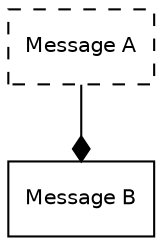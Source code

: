 digraph RelReplaceUnrel
{
      node [shape=record, fontname=Helvetica, fontsize=10];
      a [ label="Message A", style="dashed"];
      b [ label="Message B"];
      a -> b [ arrowhead="diamond"];
}
